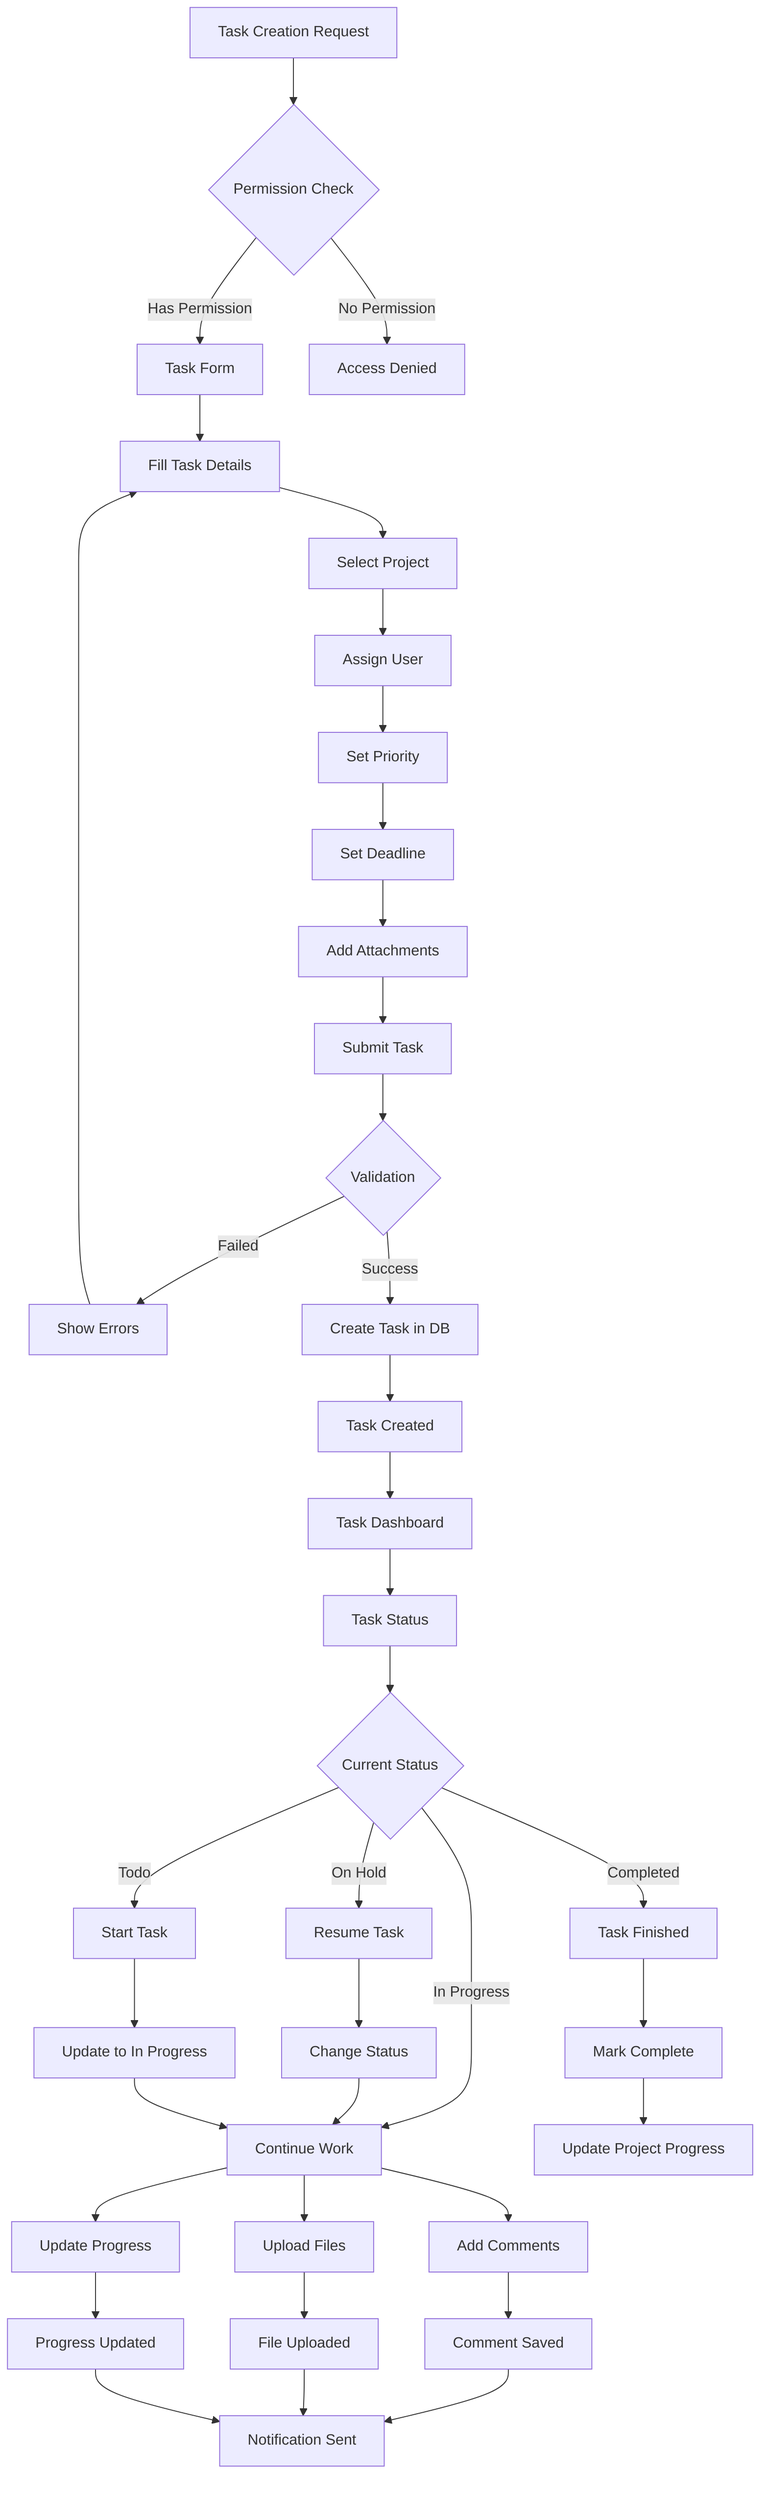 graph TD
    A[Task Creation Request] --> B{Permission Check}
    B -->|Has Permission| C[Task Form]
    B -->|No Permission| D[Access Denied]
    
    C --> E[Fill Task Details]
    E --> F[Select Project]
    F --> G[Assign User]
    G --> H[Set Priority]
    H --> I[Set Deadline]
    I --> J[Add Attachments]
    J --> K[Submit Task]
    
    K --> L{Validation}
    L -->|Failed| M[Show Errors]
    M --> E
    
    L -->|Success| N[Create Task in DB]
    N --> O[Task Created]
    
    O --> P[Task Dashboard]
    P --> Q[Task Status]
    Q --> R{Current Status}
    
    R -->|Todo| S[Start Task]
    R -->|In Progress| T[Continue Work]
    R -->|On Hold| U[Resume Task]
    R -->|Completed| V[Task Finished]
    
    S --> W[Update to In Progress]
    T --> X[Add Comments]
    T --> Y[Upload Files]
    T --> Z[Update Progress]
    
    U --> AA[Change Status]
    AA --> T
    
    W --> T
    X --> BB[Comment Saved]
    Y --> CC[File Uploaded]
    Z --> DD[Progress Updated]
    
    BB --> EE[Notification Sent]
    CC --> EE
    DD --> EE
    
    V --> FF[Mark Complete]
    FF --> GG[Update Project Progress]